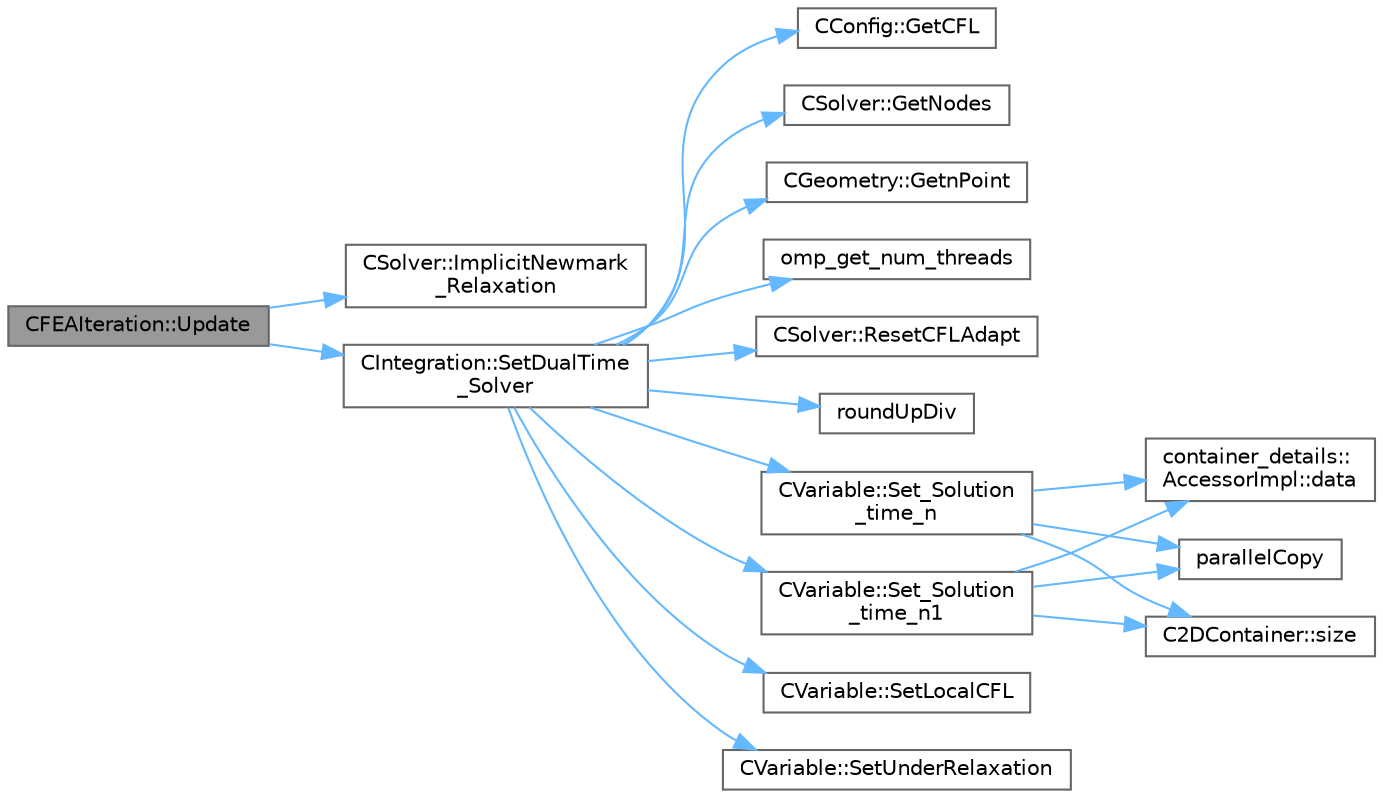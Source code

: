 digraph "CFEAIteration::Update"
{
 // LATEX_PDF_SIZE
  bgcolor="transparent";
  edge [fontname=Helvetica,fontsize=10,labelfontname=Helvetica,labelfontsize=10];
  node [fontname=Helvetica,fontsize=10,shape=box,height=0.2,width=0.4];
  rankdir="LR";
  Node1 [id="Node000001",label="CFEAIteration::Update",height=0.2,width=0.4,color="gray40", fillcolor="grey60", style="filled", fontcolor="black",tooltip="Updates the containers for the FEM system."];
  Node1 -> Node2 [id="edge1_Node000001_Node000002",color="steelblue1",style="solid",tooltip=" "];
  Node2 [id="Node000002",label="CSolver::ImplicitNewmark\l_Relaxation",height=0.2,width=0.4,color="grey40", fillcolor="white", style="filled",URL="$classCSolver.html#af57ab4cc92d03225c6bfc791efbd06ea",tooltip="A virtual member."];
  Node1 -> Node3 [id="edge2_Node000001_Node000003",color="steelblue1",style="solid",tooltip=" "];
  Node3 [id="Node000003",label="CIntegration::SetDualTime\l_Solver",height=0.2,width=0.4,color="grey40", fillcolor="white", style="filled",URL="$classCIntegration.html#af5925ab429e81961af5f79740055e48e",tooltip="Save the solution at different time steps, and reset certain fields for the next timestep."];
  Node3 -> Node4 [id="edge3_Node000003_Node000004",color="steelblue1",style="solid",tooltip=" "];
  Node4 [id="Node000004",label="CConfig::GetCFL",height=0.2,width=0.4,color="grey40", fillcolor="white", style="filled",URL="$classCConfig.html#a327893f15ca36b27db6201a7cb787022",tooltip="Get the Courant Friedrich Levi number for each grid."];
  Node3 -> Node5 [id="edge4_Node000003_Node000005",color="steelblue1",style="solid",tooltip=" "];
  Node5 [id="Node000005",label="CSolver::GetNodes",height=0.2,width=0.4,color="grey40", fillcolor="white", style="filled",URL="$classCSolver.html#adb28ae3845a6b61cf764a8e9fe4b794e",tooltip="Allow outside access to the nodes of the solver, containing conservatives, primitives,..."];
  Node3 -> Node6 [id="edge5_Node000003_Node000006",color="steelblue1",style="solid",tooltip=" "];
  Node6 [id="Node000006",label="CGeometry::GetnPoint",height=0.2,width=0.4,color="grey40", fillcolor="white", style="filled",URL="$classCGeometry.html#a275fb07cd99ab79d7a04b4862280169d",tooltip="Get number of points."];
  Node3 -> Node7 [id="edge6_Node000003_Node000007",color="steelblue1",style="solid",tooltip=" "];
  Node7 [id="Node000007",label="omp_get_num_threads",height=0.2,width=0.4,color="grey40", fillcolor="white", style="filled",URL="$omp__structure_8hpp.html#a15e588e219ac407d67b02755aab67506",tooltip="Number of threads in current team."];
  Node3 -> Node8 [id="edge7_Node000003_Node000008",color="steelblue1",style="solid",tooltip=" "];
  Node8 [id="Node000008",label="CSolver::ResetCFLAdapt",height=0.2,width=0.4,color="grey40", fillcolor="white", style="filled",URL="$classCSolver.html#af80681dac3e3fbb1c0e816322fe02b2b",tooltip="Reset the local CFL adaption variables."];
  Node3 -> Node9 [id="edge8_Node000003_Node000009",color="steelblue1",style="solid",tooltip=" "];
  Node9 [id="Node000009",label="roundUpDiv",height=0.2,width=0.4,color="grey40", fillcolor="white", style="filled",URL="$omp__structure_8hpp.html#a1c00281f52b615b111a4990b2d2a5157",tooltip="Integer division rounding up."];
  Node3 -> Node10 [id="edge9_Node000003_Node000010",color="steelblue1",style="solid",tooltip=" "];
  Node10 [id="Node000010",label="CVariable::Set_Solution\l_time_n",height=0.2,width=0.4,color="grey40", fillcolor="white", style="filled",URL="$classCVariable.html#abf55f051089ec13d9c0422ed3389a9dc",tooltip="Set the variable solution at time n."];
  Node10 -> Node11 [id="edge10_Node000010_Node000011",color="steelblue1",style="solid",tooltip=" "];
  Node11 [id="Node000011",label="container_details::\lAccessorImpl::data",height=0.2,width=0.4,color="grey40", fillcolor="white", style="filled",URL="$classcontainer__details_1_1AccessorImpl.html#a25b798e6041a085aa19399d0047b6a91",tooltip=" "];
  Node10 -> Node12 [id="edge11_Node000010_Node000012",color="steelblue1",style="solid",tooltip=" "];
  Node12 [id="Node000012",label="parallelCopy",height=0.2,width=0.4,color="grey40", fillcolor="white", style="filled",URL="$omp__structure_8hpp.html#a3af8b37ed645164f4c3441fa75e5fa76",tooltip="Copy data from one array-like object to another in parallel."];
  Node10 -> Node13 [id="edge12_Node000010_Node000013",color="steelblue1",style="solid",tooltip=" "];
  Node13 [id="Node000013",label="C2DContainer::size",height=0.2,width=0.4,color="grey40", fillcolor="white", style="filled",URL="$classC2DContainer.html#a8278113dbcf54123f9852e7e44583759",tooltip=" "];
  Node3 -> Node14 [id="edge13_Node000003_Node000014",color="steelblue1",style="solid",tooltip=" "];
  Node14 [id="Node000014",label="CVariable::Set_Solution\l_time_n1",height=0.2,width=0.4,color="grey40", fillcolor="white", style="filled",URL="$classCVariable.html#a527a337871bb37c3bb2df40c2b946884",tooltip="Set the variable solution at time n-1."];
  Node14 -> Node11 [id="edge14_Node000014_Node000011",color="steelblue1",style="solid",tooltip=" "];
  Node14 -> Node12 [id="edge15_Node000014_Node000012",color="steelblue1",style="solid",tooltip=" "];
  Node14 -> Node13 [id="edge16_Node000014_Node000013",color="steelblue1",style="solid",tooltip=" "];
  Node3 -> Node15 [id="edge17_Node000003_Node000015",color="steelblue1",style="solid",tooltip=" "];
  Node15 [id="Node000015",label="CVariable::SetLocalCFL",height=0.2,width=0.4,color="grey40", fillcolor="white", style="filled",URL="$classCVariable.html#a77d2f7f3fb35de75f915725662790060",tooltip="Set the value of the local CFL number for the current control volume (CV)."];
  Node3 -> Node16 [id="edge18_Node000003_Node000016",color="steelblue1",style="solid",tooltip=" "];
  Node16 [id="Node000016",label="CVariable::SetUnderRelaxation",height=0.2,width=0.4,color="grey40", fillcolor="white", style="filled",URL="$classCVariable.html#a9b8011eec0bc306643d276db7fd39413",tooltip="Set the value of the under-relaxation parameter for the current control volume (CV)."];
}

